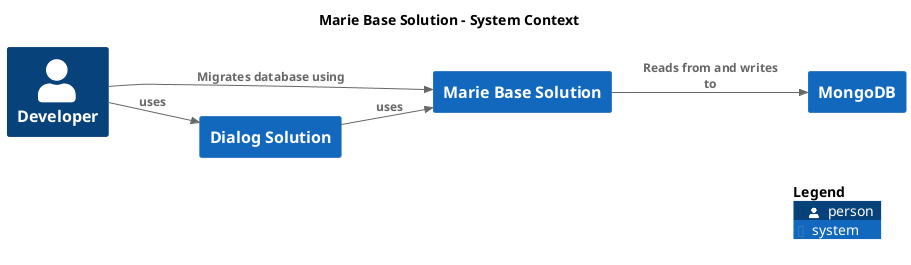 @startuml
set separator none
title Marie Base Solution - System Context

left to right direction

!include <C4/C4>
!include <C4/C4_Context>

Person(Developer, "Developer", $descr="", $tags="", $link="")
System(MarieBaseSolution, "Marie Base Solution", $descr="", $tags="", $link="")
System(MongoDB, "MongoDB", $descr="", $tags="", $link="")
System(DialogSolution, "Dialog Solution", $descr="", $tags="", $link="")

Rel(DialogSolution, MarieBaseSolution, "uses", $techn="", $tags="", $link="")
Rel(MarieBaseSolution, MongoDB, "Reads from and writes to", $techn="", $tags="", $link="")
Rel(Developer, MarieBaseSolution, "Migrates database using", $techn="", $tags="", $link="")
Rel(Developer, DialogSolution, "uses", $techn="", $tags="", $link="")

SHOW_LEGEND(true)
@enduml